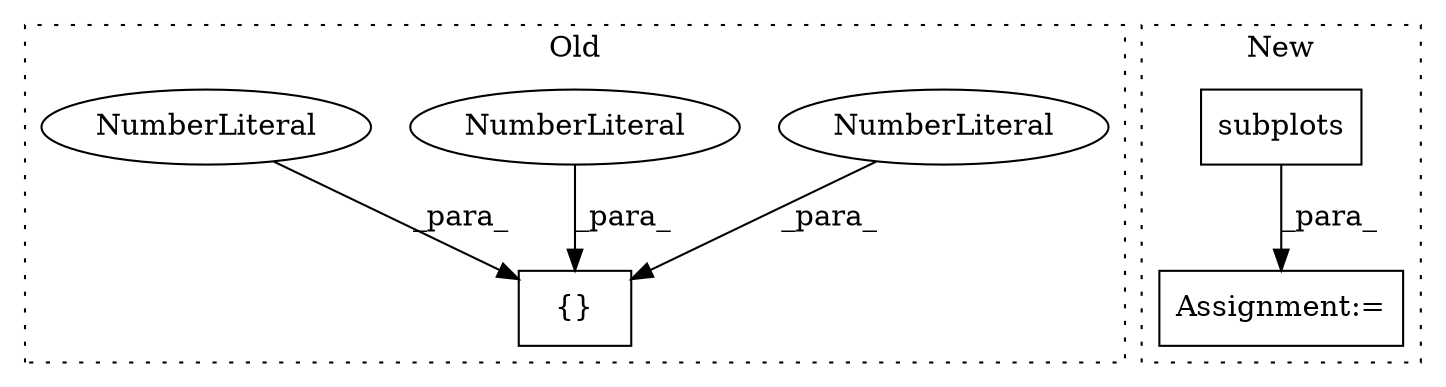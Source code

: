 digraph G {
subgraph cluster0 {
1 [label="{}" a="4" s="1028,1040" l="1,1" shape="box"];
4 [label="NumberLiteral" a="34" s="1037" l="1" shape="ellipse"];
5 [label="NumberLiteral" a="34" s="1039" l="1" shape="ellipse"];
6 [label="NumberLiteral" a="34" s="1033" l="1" shape="ellipse"];
label = "Old";
style="dotted";
}
subgraph cluster1 {
2 [label="subplots" a="32" s="804,837" l="9,2" shape="box"];
3 [label="Assignment:=" a="7" s="784" l="2" shape="box"];
label = "New";
style="dotted";
}
2 -> 3 [label="_para_"];
4 -> 1 [label="_para_"];
5 -> 1 [label="_para_"];
6 -> 1 [label="_para_"];
}